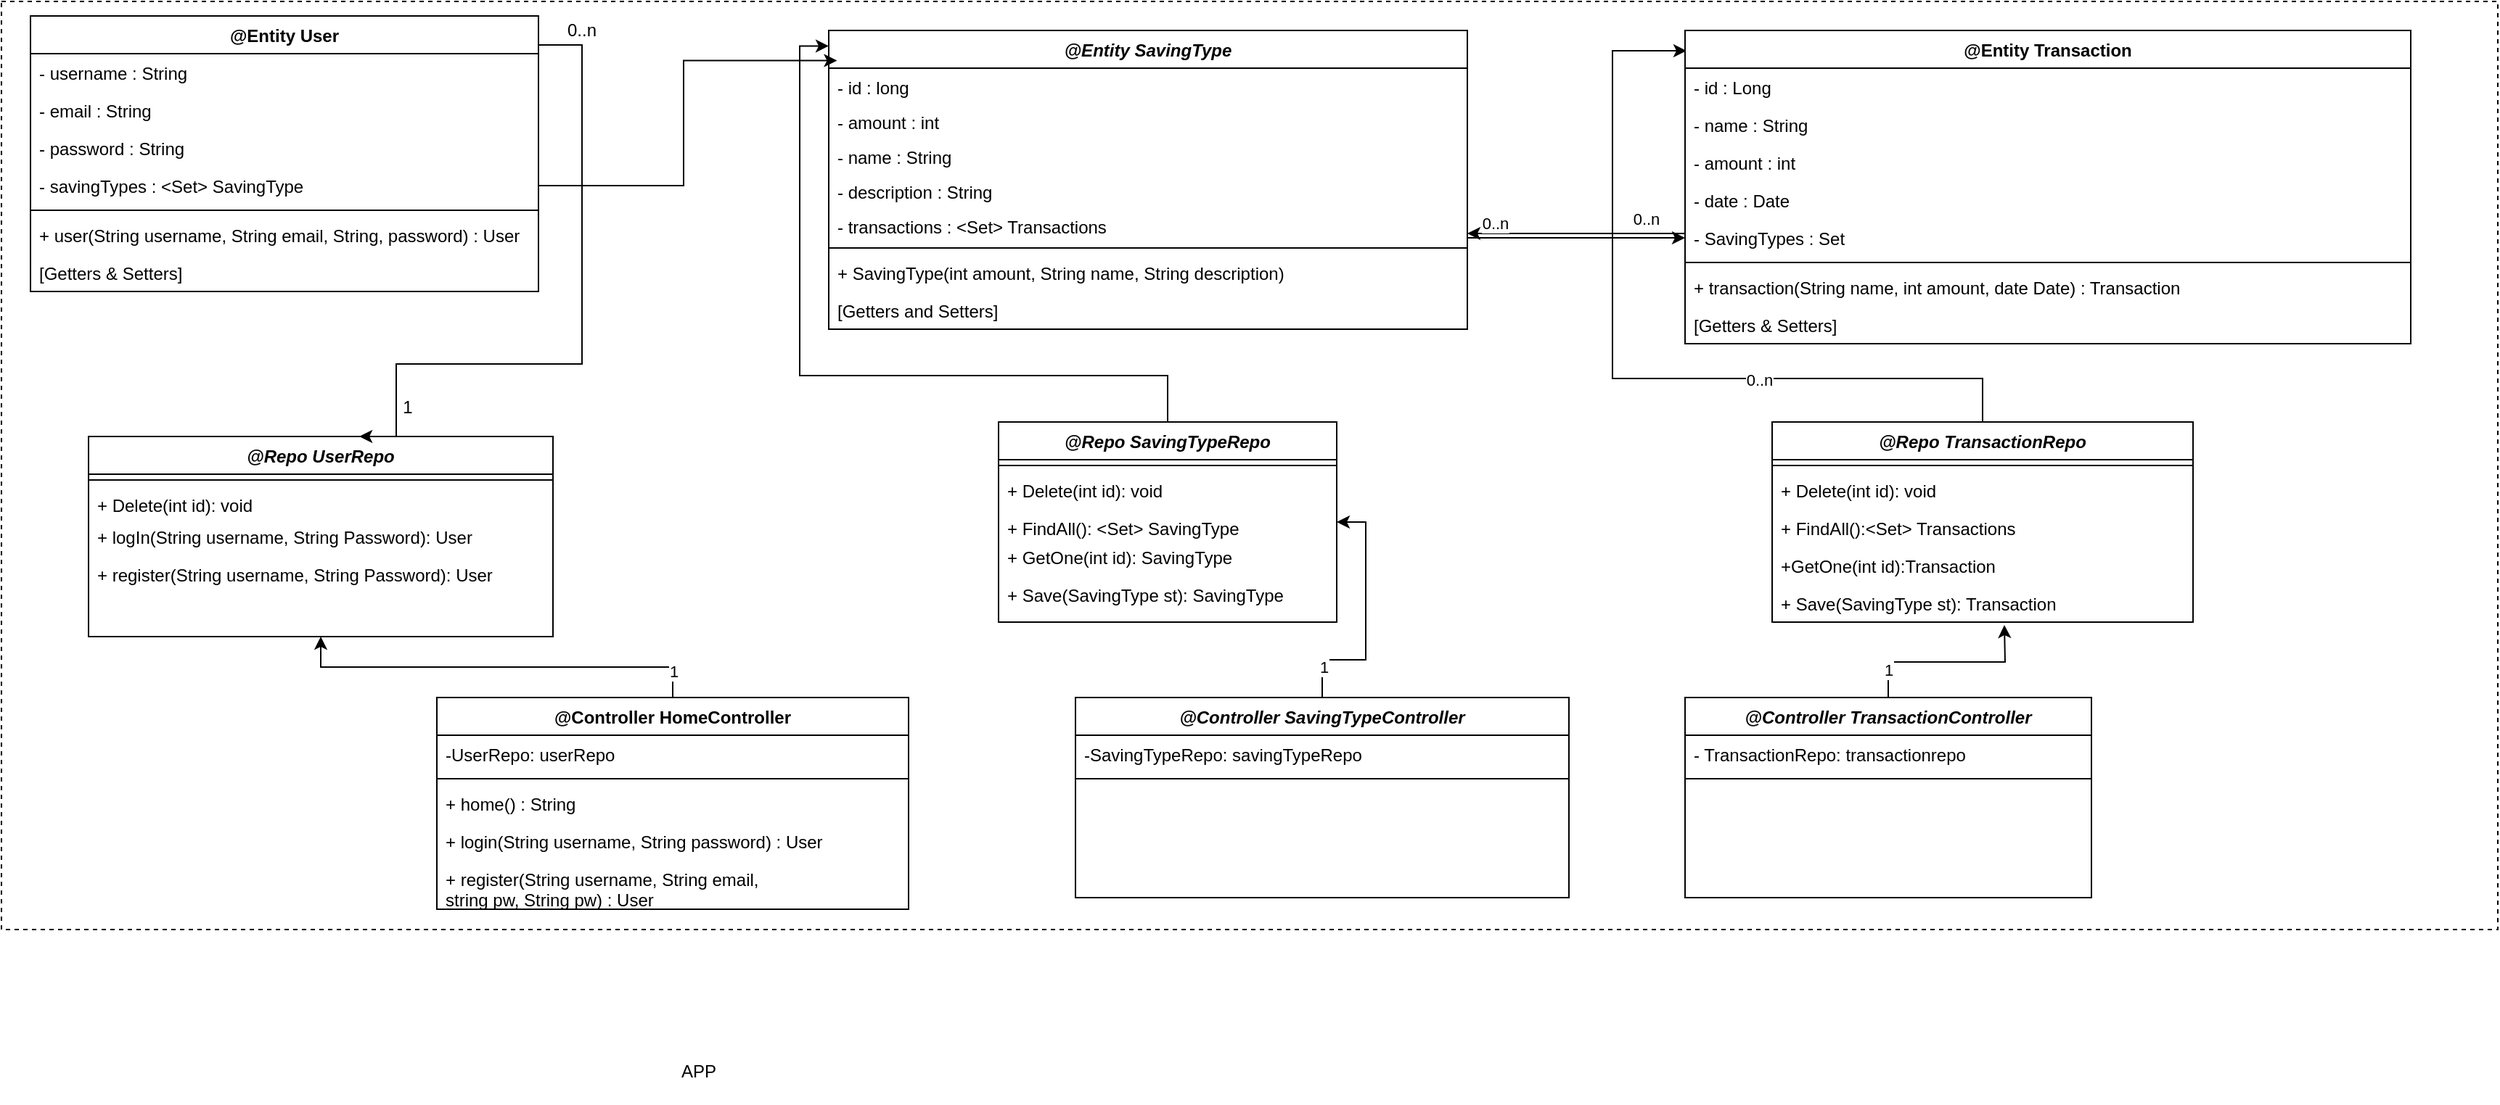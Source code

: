 <mxfile version="14.4.2" type="device"><diagram id="C5RBs43oDa-KdzZeNtuy" name="Page-1"><mxGraphModel dx="2545" dy="936" grid="1" gridSize="10" guides="1" tooltips="1" connect="1" arrows="1" fold="1" page="1" pageScale="1" pageWidth="827" pageHeight="1169" math="0" shadow="0"><root><mxCell id="WIyWlLk6GJQsqaUBKTNV-0"/><mxCell id="WIyWlLk6GJQsqaUBKTNV-1" parent="WIyWlLk6GJQsqaUBKTNV-0"/><mxCell id="amYVbLaIpJtl5_xowqrX-1" value="" style="rounded=0;whiteSpace=wrap;html=1;fillColor=none;dashed=1;" parent="WIyWlLk6GJQsqaUBKTNV-1" vertex="1"><mxGeometry x="-20" y="20" width="1720" height="640" as="geometry"/></mxCell><mxCell id="amYVbLaIpJtl5_xowqrX-3" value="&lt;div&gt;APP&lt;/div&gt;&lt;div&gt;&lt;br&gt;&lt;/div&gt;" style="text;html=1;align=center;verticalAlign=middle;resizable=0;points=[];autosize=1;" parent="WIyWlLk6GJQsqaUBKTNV-1" vertex="1"><mxGeometry x="440" y="750" width="40" height="30" as="geometry"/></mxCell><mxCell id="amYVbLaIpJtl5_xowqrX-4" value="@Entity SavingType" style="swimlane;fontStyle=3;align=center;verticalAlign=top;childLayout=stackLayout;horizontal=1;startSize=26;horizontalStack=0;resizeParent=1;resizeLast=0;collapsible=1;marginBottom=0;rounded=0;shadow=0;strokeWidth=1;" parent="WIyWlLk6GJQsqaUBKTNV-1" vertex="1"><mxGeometry x="550" y="40" width="440" height="206" as="geometry"><mxRectangle x="230" y="140" width="160" height="26" as="alternateBounds"/></mxGeometry></mxCell><mxCell id="amYVbLaIpJtl5_xowqrX-5" value="- id : long" style="text;align=left;verticalAlign=top;spacingLeft=4;spacingRight=4;overflow=hidden;rotatable=0;points=[[0,0.5],[1,0.5]];portConstraint=eastwest;" parent="amYVbLaIpJtl5_xowqrX-4" vertex="1"><mxGeometry y="26" width="440" height="24" as="geometry"/></mxCell><mxCell id="AFmu94YP1Q8rwtuMa9Ht-11" value="- amount : int" style="text;align=left;verticalAlign=top;spacingLeft=4;spacingRight=4;overflow=hidden;rotatable=0;points=[[0,0.5],[1,0.5]];portConstraint=eastwest;" vertex="1" parent="amYVbLaIpJtl5_xowqrX-4"><mxGeometry y="50" width="440" height="24" as="geometry"/></mxCell><mxCell id="AFmu94YP1Q8rwtuMa9Ht-12" value="- name : String" style="text;align=left;verticalAlign=top;spacingLeft=4;spacingRight=4;overflow=hidden;rotatable=0;points=[[0,0.5],[1,0.5]];portConstraint=eastwest;" vertex="1" parent="amYVbLaIpJtl5_xowqrX-4"><mxGeometry y="74" width="440" height="24" as="geometry"/></mxCell><mxCell id="AFmu94YP1Q8rwtuMa9Ht-13" value="- description : String" style="text;align=left;verticalAlign=top;spacingLeft=4;spacingRight=4;overflow=hidden;rotatable=0;points=[[0,0.5],[1,0.5]];portConstraint=eastwest;" vertex="1" parent="amYVbLaIpJtl5_xowqrX-4"><mxGeometry y="98" width="440" height="24" as="geometry"/></mxCell><mxCell id="AFmu94YP1Q8rwtuMa9Ht-14" value="- transactions : &lt;Set&gt; Transactions" style="text;align=left;verticalAlign=top;spacingLeft=4;spacingRight=4;overflow=hidden;rotatable=0;points=[[0,0.5],[1,0.5]];portConstraint=eastwest;" vertex="1" parent="amYVbLaIpJtl5_xowqrX-4"><mxGeometry y="122" width="440" height="24" as="geometry"/></mxCell><mxCell id="amYVbLaIpJtl5_xowqrX-8" value="" style="line;html=1;strokeWidth=1;align=left;verticalAlign=middle;spacingTop=-1;spacingLeft=3;spacingRight=3;rotatable=0;labelPosition=right;points=[];portConstraint=eastwest;" parent="amYVbLaIpJtl5_xowqrX-4" vertex="1"><mxGeometry y="146" width="440" height="8" as="geometry"/></mxCell><mxCell id="amYVbLaIpJtl5_xowqrX-9" value="+ SavingType(int amount, String name, String description)" style="text;align=left;verticalAlign=top;spacingLeft=4;spacingRight=4;overflow=hidden;rotatable=0;points=[[0,0.5],[1,0.5]];portConstraint=eastwest;" parent="amYVbLaIpJtl5_xowqrX-4" vertex="1"><mxGeometry y="154" width="440" height="26" as="geometry"/></mxCell><mxCell id="AFmu94YP1Q8rwtuMa9Ht-36" value="[Getters and Setters]" style="text;align=left;verticalAlign=top;spacingLeft=4;spacingRight=4;overflow=hidden;rotatable=0;points=[[0,0.5],[1,0.5]];portConstraint=eastwest;" vertex="1" parent="amYVbLaIpJtl5_xowqrX-4"><mxGeometry y="180" width="440" height="26" as="geometry"/></mxCell><mxCell id="AFmu94YP1Q8rwtuMa9Ht-24" style="edgeStyle=orthogonalEdgeStyle;rounded=0;orthogonalLoop=1;jettySize=auto;html=1;entryX=1;entryY=0.5;entryDx=0;entryDy=0;" edge="1" parent="WIyWlLk6GJQsqaUBKTNV-1" source="amYVbLaIpJtl5_xowqrX-32" target="amYVbLaIpJtl5_xowqrX-44"><mxGeometry relative="1" as="geometry"/></mxCell><mxCell id="AFmu94YP1Q8rwtuMa9Ht-49" value="1" style="edgeLabel;html=1;align=center;verticalAlign=middle;resizable=0;points=[];" vertex="1" connectable="0" parent="AFmu94YP1Q8rwtuMa9Ht-24"><mxGeometry x="-0.748" y="-1" relative="1" as="geometry"><mxPoint as="offset"/></mxGeometry></mxCell><mxCell id="amYVbLaIpJtl5_xowqrX-32" value="@Controller SavingTypeController" style="swimlane;fontStyle=3;align=center;verticalAlign=top;childLayout=stackLayout;horizontal=1;startSize=26;horizontalStack=0;resizeParent=1;resizeLast=0;collapsible=1;marginBottom=0;rounded=0;shadow=0;strokeWidth=1;" parent="WIyWlLk6GJQsqaUBKTNV-1" vertex="1"><mxGeometry x="720" y="500" width="340" height="138" as="geometry"><mxRectangle x="230" y="140" width="160" height="26" as="alternateBounds"/></mxGeometry></mxCell><mxCell id="amYVbLaIpJtl5_xowqrX-33" value="-SavingTypeRepo: savingTypeRepo" style="text;align=left;verticalAlign=top;spacingLeft=4;spacingRight=4;overflow=hidden;rotatable=0;points=[[0,0.5],[1,0.5]];portConstraint=eastwest;rounded=0;shadow=0;html=0;" parent="amYVbLaIpJtl5_xowqrX-32" vertex="1"><mxGeometry y="26" width="340" height="26" as="geometry"/></mxCell><mxCell id="amYVbLaIpJtl5_xowqrX-34" value="" style="line;html=1;strokeWidth=1;align=left;verticalAlign=middle;spacingTop=-1;spacingLeft=3;spacingRight=3;rotatable=0;labelPosition=right;points=[];portConstraint=eastwest;" parent="amYVbLaIpJtl5_xowqrX-32" vertex="1"><mxGeometry y="52" width="340" height="8" as="geometry"/></mxCell><mxCell id="AFmu94YP1Q8rwtuMa9Ht-21" style="edgeStyle=orthogonalEdgeStyle;rounded=0;orthogonalLoop=1;jettySize=auto;html=1;" edge="1" parent="WIyWlLk6GJQsqaUBKTNV-1" source="amYVbLaIpJtl5_xowqrX-35"><mxGeometry relative="1" as="geometry"><mxPoint x="1360" y="450" as="targetPoint"/></mxGeometry></mxCell><mxCell id="AFmu94YP1Q8rwtuMa9Ht-50" value="1" style="edgeLabel;html=1;align=center;verticalAlign=middle;resizable=0;points=[];" vertex="1" connectable="0" parent="AFmu94YP1Q8rwtuMa9Ht-21"><mxGeometry x="-0.7" relative="1" as="geometry"><mxPoint as="offset"/></mxGeometry></mxCell><mxCell id="amYVbLaIpJtl5_xowqrX-35" value="@Controller TransactionController" style="swimlane;fontStyle=3;align=center;verticalAlign=top;childLayout=stackLayout;horizontal=1;startSize=26;horizontalStack=0;resizeParent=1;resizeLast=0;collapsible=1;marginBottom=0;rounded=0;shadow=0;strokeWidth=1;" parent="WIyWlLk6GJQsqaUBKTNV-1" vertex="1"><mxGeometry x="1140" y="500" width="280" height="138" as="geometry"><mxRectangle x="230" y="140" width="160" height="26" as="alternateBounds"/></mxGeometry></mxCell><mxCell id="amYVbLaIpJtl5_xowqrX-36" value="- TransactionRepo: transactionrepo" style="text;align=left;verticalAlign=top;spacingLeft=4;spacingRight=4;overflow=hidden;rotatable=0;points=[[0,0.5],[1,0.5]];portConstraint=eastwest;rounded=0;shadow=0;html=0;" parent="amYVbLaIpJtl5_xowqrX-35" vertex="1"><mxGeometry y="26" width="280" height="26" as="geometry"/></mxCell><mxCell id="amYVbLaIpJtl5_xowqrX-37" value="" style="line;html=1;strokeWidth=1;align=left;verticalAlign=middle;spacingTop=-1;spacingLeft=3;spacingRight=3;rotatable=0;labelPosition=right;points=[];portConstraint=eastwest;" parent="amYVbLaIpJtl5_xowqrX-35" vertex="1"><mxGeometry y="52" width="280" height="8" as="geometry"/></mxCell><mxCell id="AFmu94YP1Q8rwtuMa9Ht-37" style="edgeStyle=orthogonalEdgeStyle;rounded=0;orthogonalLoop=1;jettySize=auto;html=1;entryX=0;entryY=0.052;entryDx=0;entryDy=0;entryPerimeter=0;" edge="1" parent="WIyWlLk6GJQsqaUBKTNV-1" source="amYVbLaIpJtl5_xowqrX-44" target="amYVbLaIpJtl5_xowqrX-4"><mxGeometry relative="1" as="geometry"/></mxCell><mxCell id="amYVbLaIpJtl5_xowqrX-44" value="@Repo SavingTypeRepo" style="swimlane;fontStyle=3;align=center;verticalAlign=top;childLayout=stackLayout;horizontal=1;startSize=26;horizontalStack=0;resizeParent=1;resizeLast=0;collapsible=1;marginBottom=0;rounded=0;shadow=0;strokeWidth=1;" parent="WIyWlLk6GJQsqaUBKTNV-1" vertex="1"><mxGeometry x="667" y="310" width="233" height="138" as="geometry"><mxRectangle x="230" y="140" width="160" height="26" as="alternateBounds"/></mxGeometry></mxCell><mxCell id="amYVbLaIpJtl5_xowqrX-46" value="" style="line;html=1;strokeWidth=1;align=left;verticalAlign=middle;spacingTop=-1;spacingLeft=3;spacingRight=3;rotatable=0;labelPosition=right;points=[];portConstraint=eastwest;" parent="amYVbLaIpJtl5_xowqrX-44" vertex="1"><mxGeometry y="26" width="233" height="8" as="geometry"/></mxCell><mxCell id="AFmu94YP1Q8rwtuMa9Ht-33" value="+ Delete(int id): void" style="text;strokeColor=none;fillColor=none;align=left;verticalAlign=top;spacingLeft=4;spacingRight=4;overflow=hidden;rotatable=0;points=[[0,0.5],[1,0.5]];portConstraint=eastwest;" vertex="1" parent="amYVbLaIpJtl5_xowqrX-44"><mxGeometry y="34" width="233" height="26" as="geometry"/></mxCell><mxCell id="AFmu94YP1Q8rwtuMa9Ht-39" value="+ FindAll(): &lt;Set&gt; SavingType" style="text;strokeColor=none;fillColor=none;align=left;verticalAlign=top;spacingLeft=4;spacingRight=4;overflow=hidden;rotatable=0;points=[[0,0.5],[1,0.5]];portConstraint=eastwest;" vertex="1" parent="amYVbLaIpJtl5_xowqrX-44"><mxGeometry y="60" width="233" height="26" as="geometry"/></mxCell><mxCell id="amYVbLaIpJtl5_xowqrX-48" value="@Repo UserRepo" style="swimlane;fontStyle=3;align=center;verticalAlign=top;childLayout=stackLayout;horizontal=1;startSize=26;horizontalStack=0;resizeParent=1;resizeLast=0;collapsible=1;marginBottom=0;rounded=0;shadow=0;strokeWidth=1;" parent="WIyWlLk6GJQsqaUBKTNV-1" vertex="1"><mxGeometry x="40" y="320" width="320" height="138" as="geometry"><mxRectangle x="230" y="140" width="160" height="26" as="alternateBounds"/></mxGeometry></mxCell><mxCell id="amYVbLaIpJtl5_xowqrX-50" value="" style="line;html=1;strokeWidth=1;align=left;verticalAlign=middle;spacingTop=-1;spacingLeft=3;spacingRight=3;rotatable=0;labelPosition=right;points=[];portConstraint=eastwest;" parent="amYVbLaIpJtl5_xowqrX-48" vertex="1"><mxGeometry y="26" width="320" height="8" as="geometry"/></mxCell><mxCell id="AFmu94YP1Q8rwtuMa9Ht-34" value="+ Delete(int id): void" style="text;strokeColor=none;fillColor=none;align=left;verticalAlign=top;spacingLeft=4;spacingRight=4;overflow=hidden;rotatable=0;points=[[0,0.5],[1,0.5]];portConstraint=eastwest;" vertex="1" parent="amYVbLaIpJtl5_xowqrX-48"><mxGeometry y="34" width="320" height="26" as="geometry"/></mxCell><mxCell id="AFmu94YP1Q8rwtuMa9Ht-26" style="edgeStyle=orthogonalEdgeStyle;rounded=0;orthogonalLoop=1;jettySize=auto;html=1;entryX=0.002;entryY=0.065;entryDx=0;entryDy=0;entryPerimeter=0;" edge="1" parent="WIyWlLk6GJQsqaUBKTNV-1" source="amYVbLaIpJtl5_xowqrX-52" target="XlY_Arc7sVpjCkt1QV-s-22"><mxGeometry relative="1" as="geometry"><Array as="points"><mxPoint x="1345" y="280"/><mxPoint x="1090" y="280"/><mxPoint x="1090" y="54"/></Array></mxGeometry></mxCell><mxCell id="AFmu94YP1Q8rwtuMa9Ht-31" value="0..n" style="edgeLabel;html=1;align=center;verticalAlign=middle;resizable=0;points=[];" vertex="1" connectable="0" parent="AFmu94YP1Q8rwtuMa9Ht-26"><mxGeometry x="-0.346" y="1" relative="1" as="geometry"><mxPoint as="offset"/></mxGeometry></mxCell><mxCell id="amYVbLaIpJtl5_xowqrX-52" value="@Repo TransactionRepo" style="swimlane;fontStyle=3;align=center;verticalAlign=top;childLayout=stackLayout;horizontal=1;startSize=26;horizontalStack=0;resizeParent=1;resizeLast=0;collapsible=1;marginBottom=0;rounded=0;shadow=0;strokeWidth=1;" parent="WIyWlLk6GJQsqaUBKTNV-1" vertex="1"><mxGeometry x="1200" y="310" width="290" height="138" as="geometry"><mxRectangle x="230" y="140" width="160" height="26" as="alternateBounds"/></mxGeometry></mxCell><mxCell id="amYVbLaIpJtl5_xowqrX-54" value="" style="line;html=1;strokeWidth=1;align=left;verticalAlign=middle;spacingTop=-1;spacingLeft=3;spacingRight=3;rotatable=0;labelPosition=right;points=[];portConstraint=eastwest;" parent="amYVbLaIpJtl5_xowqrX-52" vertex="1"><mxGeometry y="26" width="290" height="8" as="geometry"/></mxCell><mxCell id="AFmu94YP1Q8rwtuMa9Ht-20" value="+ Delete(int id): void" style="text;strokeColor=none;fillColor=none;align=left;verticalAlign=top;spacingLeft=4;spacingRight=4;overflow=hidden;rotatable=0;points=[[0,0.5],[1,0.5]];portConstraint=eastwest;" vertex="1" parent="amYVbLaIpJtl5_xowqrX-52"><mxGeometry y="34" width="290" height="26" as="geometry"/></mxCell><mxCell id="AFmu94YP1Q8rwtuMa9Ht-19" value="+ FindAll():&lt;Set&gt; Transactions " style="text;strokeColor=none;fillColor=none;align=left;verticalAlign=top;spacingLeft=4;spacingRight=4;overflow=hidden;rotatable=0;points=[[0,0.5],[1,0.5]];portConstraint=eastwest;" vertex="1" parent="amYVbLaIpJtl5_xowqrX-52"><mxGeometry y="60" width="290" height="26" as="geometry"/></mxCell><mxCell id="AFmu94YP1Q8rwtuMa9Ht-38" value="+GetOne(int id):Transaction" style="text;strokeColor=none;fillColor=none;align=left;verticalAlign=top;spacingLeft=4;spacingRight=4;overflow=hidden;rotatable=0;points=[[0,0.5],[1,0.5]];portConstraint=eastwest;" vertex="1" parent="amYVbLaIpJtl5_xowqrX-52"><mxGeometry y="86" width="290" height="26" as="geometry"/></mxCell><mxCell id="AFmu94YP1Q8rwtuMa9Ht-44" style="edgeStyle=orthogonalEdgeStyle;rounded=0;orthogonalLoop=1;jettySize=auto;html=1;entryX=0.5;entryY=1;entryDx=0;entryDy=0;" edge="1" parent="WIyWlLk6GJQsqaUBKTNV-1" source="XlY_Arc7sVpjCkt1QV-s-0" target="amYVbLaIpJtl5_xowqrX-48"><mxGeometry relative="1" as="geometry"/></mxCell><mxCell id="AFmu94YP1Q8rwtuMa9Ht-48" value="1" style="edgeLabel;html=1;align=center;verticalAlign=middle;resizable=0;points=[];" vertex="1" connectable="0" parent="AFmu94YP1Q8rwtuMa9Ht-44"><mxGeometry x="-0.873" relative="1" as="geometry"><mxPoint as="offset"/></mxGeometry></mxCell><mxCell id="XlY_Arc7sVpjCkt1QV-s-0" value="@Controller HomeController" style="swimlane;fontStyle=1;align=center;verticalAlign=top;childLayout=stackLayout;horizontal=1;startSize=26;horizontalStack=0;resizeParent=1;resizeParentMax=0;resizeLast=0;collapsible=1;marginBottom=0;" parent="WIyWlLk6GJQsqaUBKTNV-1" vertex="1"><mxGeometry x="280" y="500" width="325" height="146" as="geometry"/></mxCell><mxCell id="AFmu94YP1Q8rwtuMa9Ht-45" value="-UserRepo: userRepo" style="text;align=left;verticalAlign=top;spacingLeft=4;spacingRight=4;overflow=hidden;rotatable=0;points=[[0,0.5],[1,0.5]];portConstraint=eastwest;rounded=0;shadow=0;html=0;" vertex="1" parent="XlY_Arc7sVpjCkt1QV-s-0"><mxGeometry y="26" width="325" height="26" as="geometry"/></mxCell><mxCell id="XlY_Arc7sVpjCkt1QV-s-2" value="" style="line;strokeWidth=1;fillColor=none;align=left;verticalAlign=middle;spacingTop=-1;spacingLeft=3;spacingRight=3;rotatable=0;labelPosition=right;points=[];portConstraint=eastwest;" parent="XlY_Arc7sVpjCkt1QV-s-0" vertex="1"><mxGeometry y="52" width="325" height="8" as="geometry"/></mxCell><mxCell id="XlY_Arc7sVpjCkt1QV-s-3" value="+ home() : String" style="text;strokeColor=none;fillColor=none;align=left;verticalAlign=top;spacingLeft=4;spacingRight=4;overflow=hidden;rotatable=0;points=[[0,0.5],[1,0.5]];portConstraint=eastwest;" parent="XlY_Arc7sVpjCkt1QV-s-0" vertex="1"><mxGeometry y="60" width="325" height="26" as="geometry"/></mxCell><mxCell id="XlY_Arc7sVpjCkt1QV-s-4" value="+ login(String username, String password) : User" style="text;strokeColor=none;fillColor=none;align=left;verticalAlign=top;spacingLeft=4;spacingRight=4;overflow=hidden;rotatable=0;points=[[0,0.5],[1,0.5]];portConstraint=eastwest;" parent="XlY_Arc7sVpjCkt1QV-s-0" vertex="1"><mxGeometry y="86" width="325" height="26" as="geometry"/></mxCell><mxCell id="XlY_Arc7sVpjCkt1QV-s-5" value="+ register(String username, String email, &#xA;string pw, String pw) : User" style="text;strokeColor=none;fillColor=none;align=left;verticalAlign=top;spacingLeft=4;spacingRight=4;overflow=hidden;rotatable=0;points=[[0,0.5],[1,0.5]];portConstraint=eastwest;" parent="XlY_Arc7sVpjCkt1QV-s-0" vertex="1"><mxGeometry y="112" width="325" height="34" as="geometry"/></mxCell><mxCell id="AFmu94YP1Q8rwtuMa9Ht-42" style="edgeStyle=orthogonalEdgeStyle;rounded=0;orthogonalLoop=1;jettySize=auto;html=1;entryX=0.583;entryY=0;entryDx=0;entryDy=0;entryPerimeter=0;" edge="1" parent="WIyWlLk6GJQsqaUBKTNV-1" source="XlY_Arc7sVpjCkt1QV-s-7" target="amYVbLaIpJtl5_xowqrX-48"><mxGeometry relative="1" as="geometry"><Array as="points"><mxPoint x="380" y="50"/><mxPoint x="380" y="270"/><mxPoint x="252" y="270"/></Array></mxGeometry></mxCell><mxCell id="XlY_Arc7sVpjCkt1QV-s-7" value="@Entity User" style="swimlane;fontStyle=1;align=center;verticalAlign=top;childLayout=stackLayout;horizontal=1;startSize=26;horizontalStack=0;resizeParent=1;resizeParentMax=0;resizeLast=0;collapsible=1;marginBottom=0;" parent="WIyWlLk6GJQsqaUBKTNV-1" vertex="1"><mxGeometry y="30" width="350" height="190" as="geometry"/></mxCell><mxCell id="XlY_Arc7sVpjCkt1QV-s-8" value="- username : String" style="text;strokeColor=none;fillColor=none;align=left;verticalAlign=top;spacingLeft=4;spacingRight=4;overflow=hidden;rotatable=0;points=[[0,0.5],[1,0.5]];portConstraint=eastwest;" parent="XlY_Arc7sVpjCkt1QV-s-7" vertex="1"><mxGeometry y="26" width="350" height="26" as="geometry"/></mxCell><mxCell id="XlY_Arc7sVpjCkt1QV-s-11" value="- email : String" style="text;strokeColor=none;fillColor=none;align=left;verticalAlign=top;spacingLeft=4;spacingRight=4;overflow=hidden;rotatable=0;points=[[0,0.5],[1,0.5]];portConstraint=eastwest;" parent="XlY_Arc7sVpjCkt1QV-s-7" vertex="1"><mxGeometry y="52" width="350" height="26" as="geometry"/></mxCell><mxCell id="XlY_Arc7sVpjCkt1QV-s-12" value="- password : String" style="text;strokeColor=none;fillColor=none;align=left;verticalAlign=top;spacingLeft=4;spacingRight=4;overflow=hidden;rotatable=0;points=[[0,0.5],[1,0.5]];portConstraint=eastwest;" parent="XlY_Arc7sVpjCkt1QV-s-7" vertex="1"><mxGeometry y="78" width="350" height="26" as="geometry"/></mxCell><mxCell id="XlY_Arc7sVpjCkt1QV-s-13" value="- savingTypes : &lt;Set&gt; SavingType" style="text;strokeColor=none;fillColor=none;align=left;verticalAlign=top;spacingLeft=4;spacingRight=4;overflow=hidden;rotatable=0;points=[[0,0.5],[1,0.5]];portConstraint=eastwest;" parent="XlY_Arc7sVpjCkt1QV-s-7" vertex="1"><mxGeometry y="104" width="350" height="26" as="geometry"/></mxCell><mxCell id="XlY_Arc7sVpjCkt1QV-s-9" value="" style="line;strokeWidth=1;fillColor=none;align=left;verticalAlign=middle;spacingTop=-1;spacingLeft=3;spacingRight=3;rotatable=0;labelPosition=right;points=[];portConstraint=eastwest;" parent="XlY_Arc7sVpjCkt1QV-s-7" vertex="1"><mxGeometry y="130" width="350" height="8" as="geometry"/></mxCell><mxCell id="XlY_Arc7sVpjCkt1QV-s-10" value="+ user(String username, String email, String, password) : User" style="text;strokeColor=none;fillColor=none;align=left;verticalAlign=top;spacingLeft=4;spacingRight=4;overflow=hidden;rotatable=0;points=[[0,0.5],[1,0.5]];portConstraint=eastwest;" parent="XlY_Arc7sVpjCkt1QV-s-7" vertex="1"><mxGeometry y="138" width="350" height="26" as="geometry"/></mxCell><mxCell id="XlY_Arc7sVpjCkt1QV-s-30" value="[Getters &amp; Setters]" style="text;strokeColor=none;fillColor=none;align=left;verticalAlign=top;spacingLeft=4;spacingRight=4;overflow=hidden;rotatable=0;points=[[0,0.5],[1,0.5]];portConstraint=eastwest;" parent="XlY_Arc7sVpjCkt1QV-s-7" vertex="1"><mxGeometry y="164" width="350" height="26" as="geometry"/></mxCell><mxCell id="AFmu94YP1Q8rwtuMa9Ht-32" style="edgeStyle=orthogonalEdgeStyle;rounded=0;orthogonalLoop=1;jettySize=auto;html=1;" edge="1" parent="WIyWlLk6GJQsqaUBKTNV-1" source="XlY_Arc7sVpjCkt1QV-s-22"><mxGeometry relative="1" as="geometry"><mxPoint x="990" y="180" as="targetPoint"/><Array as="points"><mxPoint x="1080" y="180"/><mxPoint x="1080" y="180"/></Array></mxGeometry></mxCell><mxCell id="XlY_Arc7sVpjCkt1QV-s-22" value="@Entity Transaction" style="swimlane;fontStyle=1;align=center;verticalAlign=top;childLayout=stackLayout;horizontal=1;startSize=26;horizontalStack=0;resizeParent=1;resizeParentMax=0;resizeLast=0;collapsible=1;marginBottom=0;" parent="WIyWlLk6GJQsqaUBKTNV-1" vertex="1"><mxGeometry x="1140" y="40" width="500" height="216" as="geometry"/></mxCell><mxCell id="XlY_Arc7sVpjCkt1QV-s-23" value="- id : Long" style="text;strokeColor=none;fillColor=none;align=left;verticalAlign=top;spacingLeft=4;spacingRight=4;overflow=hidden;rotatable=0;points=[[0,0.5],[1,0.5]];portConstraint=eastwest;" parent="XlY_Arc7sVpjCkt1QV-s-22" vertex="1"><mxGeometry y="26" width="500" height="26" as="geometry"/></mxCell><mxCell id="XlY_Arc7sVpjCkt1QV-s-26" value="- name : String" style="text;strokeColor=none;fillColor=none;align=left;verticalAlign=top;spacingLeft=4;spacingRight=4;overflow=hidden;rotatable=0;points=[[0,0.5],[1,0.5]];portConstraint=eastwest;" parent="XlY_Arc7sVpjCkt1QV-s-22" vertex="1"><mxGeometry y="52" width="500" height="26" as="geometry"/></mxCell><mxCell id="XlY_Arc7sVpjCkt1QV-s-27" value="- amount : int" style="text;strokeColor=none;fillColor=none;align=left;verticalAlign=top;spacingLeft=4;spacingRight=4;overflow=hidden;rotatable=0;points=[[0,0.5],[1,0.5]];portConstraint=eastwest;" parent="XlY_Arc7sVpjCkt1QV-s-22" vertex="1"><mxGeometry y="78" width="500" height="26" as="geometry"/></mxCell><mxCell id="XlY_Arc7sVpjCkt1QV-s-28" value="- date : Date" style="text;strokeColor=none;fillColor=none;align=left;verticalAlign=top;spacingLeft=4;spacingRight=4;overflow=hidden;rotatable=0;points=[[0,0.5],[1,0.5]];portConstraint=eastwest;" parent="XlY_Arc7sVpjCkt1QV-s-22" vertex="1"><mxGeometry y="104" width="500" height="26" as="geometry"/></mxCell><mxCell id="XlY_Arc7sVpjCkt1QV-s-32" value="- SavingTypes : Set" style="text;strokeColor=none;fillColor=none;align=left;verticalAlign=top;spacingLeft=4;spacingRight=4;overflow=hidden;rotatable=0;points=[[0,0.5],[1,0.5]];portConstraint=eastwest;" parent="XlY_Arc7sVpjCkt1QV-s-22" vertex="1"><mxGeometry y="130" width="500" height="26" as="geometry"/></mxCell><mxCell id="XlY_Arc7sVpjCkt1QV-s-24" value="" style="line;strokeWidth=1;fillColor=none;align=left;verticalAlign=middle;spacingTop=-1;spacingLeft=3;spacingRight=3;rotatable=0;labelPosition=right;points=[];portConstraint=eastwest;" parent="XlY_Arc7sVpjCkt1QV-s-22" vertex="1"><mxGeometry y="156" width="500" height="8" as="geometry"/></mxCell><mxCell id="XlY_Arc7sVpjCkt1QV-s-25" value="+ transaction(String name, int amount, date Date) : Transaction" style="text;strokeColor=none;fillColor=none;align=left;verticalAlign=top;spacingLeft=4;spacingRight=4;overflow=hidden;rotatable=0;points=[[0,0.5],[1,0.5]];portConstraint=eastwest;" parent="XlY_Arc7sVpjCkt1QV-s-22" vertex="1"><mxGeometry y="164" width="500" height="26" as="geometry"/></mxCell><mxCell id="XlY_Arc7sVpjCkt1QV-s-29" value="[Getters &amp; Setters]" style="text;strokeColor=none;fillColor=none;align=left;verticalAlign=top;spacingLeft=4;spacingRight=4;overflow=hidden;rotatable=0;points=[[0,0.5],[1,0.5]];portConstraint=eastwest;" parent="XlY_Arc7sVpjCkt1QV-s-22" vertex="1"><mxGeometry y="190" width="500" height="26" as="geometry"/></mxCell><mxCell id="AFmu94YP1Q8rwtuMa9Ht-6" style="edgeStyle=orthogonalEdgeStyle;rounded=0;orthogonalLoop=1;jettySize=auto;html=1;entryX=0.013;entryY=0.101;entryDx=0;entryDy=0;entryPerimeter=0;" edge="1" parent="WIyWlLk6GJQsqaUBKTNV-1" source="XlY_Arc7sVpjCkt1QV-s-13" target="amYVbLaIpJtl5_xowqrX-4"><mxGeometry relative="1" as="geometry"/></mxCell><mxCell id="AFmu94YP1Q8rwtuMa9Ht-7" value="0..n" style="text;html=1;strokeColor=none;fillColor=none;align=center;verticalAlign=middle;whiteSpace=wrap;rounded=0;" vertex="1" parent="WIyWlLk6GJQsqaUBKTNV-1"><mxGeometry x="360" y="30" width="40" height="20" as="geometry"/></mxCell><mxCell id="AFmu94YP1Q8rwtuMa9Ht-9" value="1" style="text;html=1;strokeColor=none;fillColor=none;align=center;verticalAlign=middle;whiteSpace=wrap;rounded=0;" vertex="1" parent="WIyWlLk6GJQsqaUBKTNV-1"><mxGeometry x="240" y="290" width="40" height="20" as="geometry"/></mxCell><mxCell id="AFmu94YP1Q8rwtuMa9Ht-15" style="edgeStyle=orthogonalEdgeStyle;rounded=0;orthogonalLoop=1;jettySize=auto;html=1;entryX=0;entryY=0.5;entryDx=0;entryDy=0;" edge="1" parent="WIyWlLk6GJQsqaUBKTNV-1" source="AFmu94YP1Q8rwtuMa9Ht-14" target="XlY_Arc7sVpjCkt1QV-s-32"><mxGeometry relative="1" as="geometry"><Array as="points"><mxPoint x="1070" y="183"/><mxPoint x="1070" y="183"/></Array></mxGeometry></mxCell><mxCell id="AFmu94YP1Q8rwtuMa9Ht-16" value="0..n" style="edgeLabel;html=1;align=center;verticalAlign=middle;resizable=0;points=[];" vertex="1" connectable="0" parent="AFmu94YP1Q8rwtuMa9Ht-15"><mxGeometry x="-0.811" y="3" relative="1" as="geometry"><mxPoint x="4.8" y="-7" as="offset"/></mxGeometry></mxCell><mxCell id="AFmu94YP1Q8rwtuMa9Ht-17" value="0..n" style="edgeLabel;html=1;align=center;verticalAlign=middle;resizable=0;points=[];" vertex="1" connectable="0" parent="AFmu94YP1Q8rwtuMa9Ht-15"><mxGeometry x="0.603" relative="1" as="geometry"><mxPoint x="2.5" y="-13" as="offset"/></mxGeometry></mxCell><mxCell id="AFmu94YP1Q8rwtuMa9Ht-40" value="+ GetOne(int id): SavingType" style="text;strokeColor=none;fillColor=none;align=left;verticalAlign=top;spacingLeft=4;spacingRight=4;overflow=hidden;rotatable=0;points=[[0,0.5],[1,0.5]];portConstraint=eastwest;" vertex="1" parent="WIyWlLk6GJQsqaUBKTNV-1"><mxGeometry x="667" y="390" width="233" height="26" as="geometry"/></mxCell><mxCell id="AFmu94YP1Q8rwtuMa9Ht-43" value="+ logIn(String username, String Password): User" style="text;strokeColor=none;fillColor=none;align=left;verticalAlign=top;spacingLeft=4;spacingRight=4;overflow=hidden;rotatable=0;points=[[0,0.5],[1,0.5]];portConstraint=eastwest;" vertex="1" parent="WIyWlLk6GJQsqaUBKTNV-1"><mxGeometry x="40" y="376" width="320" height="26" as="geometry"/></mxCell><mxCell id="AFmu94YP1Q8rwtuMa9Ht-46" value="+ Save(SavingType st): SavingType" style="text;strokeColor=none;fillColor=none;align=left;verticalAlign=top;spacingLeft=4;spacingRight=4;overflow=hidden;rotatable=0;points=[[0,0.5],[1,0.5]];portConstraint=eastwest;" vertex="1" parent="WIyWlLk6GJQsqaUBKTNV-1"><mxGeometry x="667" y="416" width="233" height="26" as="geometry"/></mxCell><mxCell id="AFmu94YP1Q8rwtuMa9Ht-47" value="+ register(String username, String Password): User" style="text;strokeColor=none;fillColor=none;align=left;verticalAlign=top;spacingLeft=4;spacingRight=4;overflow=hidden;rotatable=0;points=[[0,0.5],[1,0.5]];portConstraint=eastwest;" vertex="1" parent="WIyWlLk6GJQsqaUBKTNV-1"><mxGeometry x="40" y="402" width="320" height="26" as="geometry"/></mxCell><mxCell id="AFmu94YP1Q8rwtuMa9Ht-51" value="+ Save(SavingType st): Transaction" style="text;strokeColor=none;fillColor=none;align=left;verticalAlign=top;spacingLeft=4;spacingRight=4;overflow=hidden;rotatable=0;points=[[0,0.5],[1,0.5]];portConstraint=eastwest;" vertex="1" parent="WIyWlLk6GJQsqaUBKTNV-1"><mxGeometry x="1200" y="422" width="233" height="26" as="geometry"/></mxCell></root></mxGraphModel></diagram></mxfile>